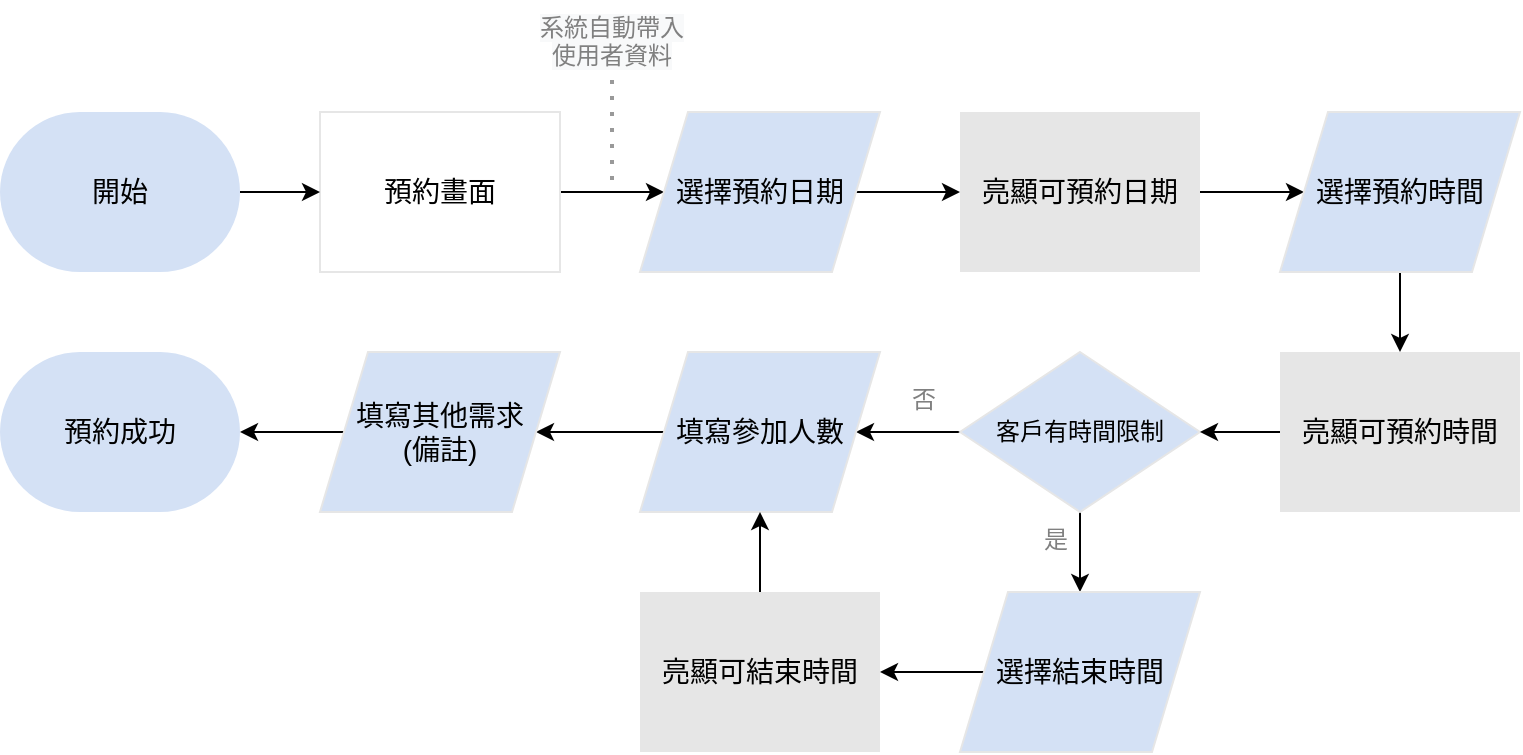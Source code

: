 <mxfile version="13.5.1" type="device"><diagram id="BAkwejOLTtW4pPOnKVsc" name="Page-1"><mxGraphModel dx="946" dy="628" grid="1" gridSize="10" guides="1" tooltips="1" connect="1" arrows="1" fold="1" page="1" pageScale="1" pageWidth="827" pageHeight="1169" math="0" shadow="0"><root><mxCell id="0"/><mxCell id="1" parent="0"/><mxCell id="uXqNaui_vTSWNy_SKRSB-11" style="edgeStyle=orthogonalEdgeStyle;rounded=0;orthogonalLoop=1;jettySize=auto;html=1;exitX=1;exitY=0.5;exitDx=0;exitDy=0;entryX=0;entryY=0.5;entryDx=0;entryDy=0;" edge="1" parent="1" source="uXqNaui_vTSWNy_SKRSB-1" target="uXqNaui_vTSWNy_SKRSB-15"><mxGeometry relative="1" as="geometry"><mxPoint x="320" y="120" as="targetPoint"/></mxGeometry></mxCell><mxCell id="uXqNaui_vTSWNy_SKRSB-1" value="&lt;font style=&quot;font-size: 14px&quot;&gt;預約畫面&lt;/font&gt;" style="rounded=0;whiteSpace=wrap;html=1;fillColor=#FFFFFF;strokeColor=#E6E6E6;" vertex="1" parent="1"><mxGeometry x="160" y="80" width="120" height="80" as="geometry"/></mxCell><mxCell id="uXqNaui_vTSWNy_SKRSB-7" value="&lt;font style=&quot;font-size: 12px&quot; color=&quot;#808080&quot;&gt;&lt;span style=&quot;font-family: &amp;#34;helvetica&amp;#34; ; font-style: normal ; font-weight: 400 ; letter-spacing: normal ; text-indent: 0px ; text-transform: none ; word-spacing: 0px ; background-color: rgb(248 , 249 , 250) ; display: inline ; float: none&quot;&gt;系統自動帶入&lt;/span&gt;&lt;br style=&quot;font-family: &amp;#34;helvetica&amp;#34; ; font-style: normal ; font-weight: 400 ; letter-spacing: normal ; text-indent: 0px ; text-transform: none ; word-spacing: 0px ; background-color: rgb(248 , 249 , 250)&quot;&gt;&lt;span style=&quot;font-family: &amp;#34;helvetica&amp;#34; ; font-style: normal ; font-weight: 400 ; letter-spacing: normal ; text-indent: 0px ; text-transform: none ; word-spacing: 0px ; background-color: rgb(248 , 249 , 250) ; display: inline ; float: none&quot;&gt;使用者資料&lt;/span&gt;&lt;/font&gt;" style="text;whiteSpace=wrap;html=1;align=center;" vertex="1" parent="1"><mxGeometry x="251" y="24" width="110" height="50" as="geometry"/></mxCell><mxCell id="uXqNaui_vTSWNy_SKRSB-23" style="edgeStyle=orthogonalEdgeStyle;rounded=0;orthogonalLoop=1;jettySize=auto;html=1;exitX=1;exitY=0.5;exitDx=0;exitDy=0;entryX=0;entryY=0.5;entryDx=0;entryDy=0;strokeColor=#000000;" edge="1" parent="1" source="uXqNaui_vTSWNy_SKRSB-8" target="uXqNaui_vTSWNy_SKRSB-18"><mxGeometry relative="1" as="geometry"/></mxCell><mxCell id="uXqNaui_vTSWNy_SKRSB-8" value="&lt;span style=&quot;font-size: 14px&quot;&gt;亮顯可預約日期&lt;/span&gt;" style="rounded=0;whiteSpace=wrap;html=1;strokeColor=none;fillColor=#E6E6E6;" vertex="1" parent="1"><mxGeometry x="480" y="80" width="120" height="80" as="geometry"/></mxCell><mxCell id="uXqNaui_vTSWNy_SKRSB-10" style="edgeStyle=orthogonalEdgeStyle;rounded=0;orthogonalLoop=1;jettySize=auto;html=1;exitX=1;exitY=0.5;exitDx=0;exitDy=0;entryX=0;entryY=0.5;entryDx=0;entryDy=0;" edge="1" parent="1" source="uXqNaui_vTSWNy_SKRSB-9" target="uXqNaui_vTSWNy_SKRSB-1"><mxGeometry relative="1" as="geometry"/></mxCell><mxCell id="uXqNaui_vTSWNy_SKRSB-9" value="&lt;font style=&quot;font-size: 14px&quot;&gt;開始&lt;/font&gt;" style="rounded=1;whiteSpace=wrap;html=1;arcSize=50;strokeColor=none;fillColor=#D4E1F5;" vertex="1" parent="1"><mxGeometry y="80" width="120" height="80" as="geometry"/></mxCell><mxCell id="uXqNaui_vTSWNy_SKRSB-12" value="" style="endArrow=none;dashed=1;html=1;dashPattern=1 3;strokeWidth=2;strokeColor=#999999;" edge="1" parent="1"><mxGeometry width="50" height="50" relative="1" as="geometry"><mxPoint x="306" y="114" as="sourcePoint"/><mxPoint x="306" y="64" as="targetPoint"/></mxGeometry></mxCell><mxCell id="uXqNaui_vTSWNy_SKRSB-16" style="edgeStyle=orthogonalEdgeStyle;rounded=0;orthogonalLoop=1;jettySize=auto;html=1;exitX=1;exitY=0.5;exitDx=0;exitDy=0;entryX=0;entryY=0.5;entryDx=0;entryDy=0;" edge="1" parent="1" source="uXqNaui_vTSWNy_SKRSB-15" target="uXqNaui_vTSWNy_SKRSB-8"><mxGeometry relative="1" as="geometry"/></mxCell><mxCell id="uXqNaui_vTSWNy_SKRSB-15" value="&lt;span style=&quot;font-size: 14px&quot;&gt;選擇預約日期&lt;/span&gt;" style="shape=parallelogram;perimeter=parallelogramPerimeter;whiteSpace=wrap;html=1;strokeColor=#E6E6E6;fillColor=#D4E1F5;" vertex="1" parent="1"><mxGeometry x="320" y="80" width="120" height="80" as="geometry"/></mxCell><mxCell id="uXqNaui_vTSWNy_SKRSB-26" style="edgeStyle=orthogonalEdgeStyle;rounded=0;orthogonalLoop=1;jettySize=auto;html=1;exitX=0;exitY=0.5;exitDx=0;exitDy=0;strokeColor=#000000;" edge="1" parent="1" source="uXqNaui_vTSWNy_SKRSB-17" target="uXqNaui_vTSWNy_SKRSB-20"><mxGeometry relative="1" as="geometry"/></mxCell><mxCell id="uXqNaui_vTSWNy_SKRSB-29" style="edgeStyle=orthogonalEdgeStyle;rounded=0;orthogonalLoop=1;jettySize=auto;html=1;exitX=0.5;exitY=1;exitDx=0;exitDy=0;entryX=0.5;entryY=0;entryDx=0;entryDy=0;strokeColor=#000000;" edge="1" parent="1" source="uXqNaui_vTSWNy_SKRSB-17" target="uXqNaui_vTSWNy_SKRSB-27"><mxGeometry relative="1" as="geometry"/></mxCell><mxCell id="uXqNaui_vTSWNy_SKRSB-17" value="客戶有時間限制" style="rhombus;whiteSpace=wrap;html=1;strokeColor=#E6E6E6;fillColor=#D4E1F5;" vertex="1" parent="1"><mxGeometry x="480" y="200" width="120" height="80" as="geometry"/></mxCell><mxCell id="uXqNaui_vTSWNy_SKRSB-24" style="edgeStyle=orthogonalEdgeStyle;rounded=0;orthogonalLoop=1;jettySize=auto;html=1;exitX=0.5;exitY=1;exitDx=0;exitDy=0;entryX=0.5;entryY=0;entryDx=0;entryDy=0;strokeColor=#000000;" edge="1" parent="1" source="uXqNaui_vTSWNy_SKRSB-18" target="uXqNaui_vTSWNy_SKRSB-19"><mxGeometry relative="1" as="geometry"/></mxCell><mxCell id="uXqNaui_vTSWNy_SKRSB-18" value="&lt;span style=&quot;font-size: 14px&quot;&gt;選擇預約時間&lt;/span&gt;" style="shape=parallelogram;perimeter=parallelogramPerimeter;whiteSpace=wrap;html=1;strokeColor=#E6E6E6;fillColor=#D4E1F5;" vertex="1" parent="1"><mxGeometry x="640" y="80" width="120" height="80" as="geometry"/></mxCell><mxCell id="uXqNaui_vTSWNy_SKRSB-25" style="edgeStyle=orthogonalEdgeStyle;rounded=0;orthogonalLoop=1;jettySize=auto;html=1;exitX=0;exitY=0.5;exitDx=0;exitDy=0;entryX=1;entryY=0.5;entryDx=0;entryDy=0;strokeColor=#000000;" edge="1" parent="1" source="uXqNaui_vTSWNy_SKRSB-19" target="uXqNaui_vTSWNy_SKRSB-17"><mxGeometry relative="1" as="geometry"/></mxCell><mxCell id="uXqNaui_vTSWNy_SKRSB-19" value="&lt;span style=&quot;font-size: 14px&quot;&gt;亮顯&lt;/span&gt;&lt;span style=&quot;font-size: 14px&quot;&gt;可預約時間&lt;/span&gt;" style="rounded=0;whiteSpace=wrap;html=1;strokeColor=none;fillColor=#E6E6E6;" vertex="1" parent="1"><mxGeometry x="640" y="200" width="120" height="80" as="geometry"/></mxCell><mxCell id="uXqNaui_vTSWNy_SKRSB-32" style="edgeStyle=orthogonalEdgeStyle;rounded=0;orthogonalLoop=1;jettySize=auto;html=1;exitX=0;exitY=0.5;exitDx=0;exitDy=0;entryX=1;entryY=0.5;entryDx=0;entryDy=0;strokeColor=#000000;" edge="1" parent="1" source="uXqNaui_vTSWNy_SKRSB-20" target="uXqNaui_vTSWNy_SKRSB-21"><mxGeometry relative="1" as="geometry"/></mxCell><mxCell id="uXqNaui_vTSWNy_SKRSB-20" value="&lt;span style=&quot;font-size: 14px&quot;&gt;填寫參加人數&lt;/span&gt;" style="shape=parallelogram;perimeter=parallelogramPerimeter;whiteSpace=wrap;html=1;strokeColor=#E6E6E6;fillColor=#D4E1F5;" vertex="1" parent="1"><mxGeometry x="320" y="200" width="120" height="80" as="geometry"/></mxCell><mxCell id="uXqNaui_vTSWNy_SKRSB-33" style="edgeStyle=orthogonalEdgeStyle;rounded=0;orthogonalLoop=1;jettySize=auto;html=1;exitX=0;exitY=0.5;exitDx=0;exitDy=0;entryX=1;entryY=0.5;entryDx=0;entryDy=0;strokeColor=#000000;" edge="1" parent="1" source="uXqNaui_vTSWNy_SKRSB-21" target="uXqNaui_vTSWNy_SKRSB-22"><mxGeometry relative="1" as="geometry"/></mxCell><mxCell id="uXqNaui_vTSWNy_SKRSB-21" value="&lt;span style=&quot;font-size: 14px&quot;&gt;填寫其他需求&lt;br&gt;(備註)&lt;br&gt;&lt;/span&gt;" style="shape=parallelogram;perimeter=parallelogramPerimeter;whiteSpace=wrap;html=1;strokeColor=#E6E6E6;fillColor=#D4E1F5;" vertex="1" parent="1"><mxGeometry x="160" y="200" width="120" height="80" as="geometry"/></mxCell><mxCell id="uXqNaui_vTSWNy_SKRSB-22" value="&lt;font style=&quot;font-size: 14px&quot;&gt;預約成功&lt;/font&gt;" style="rounded=1;whiteSpace=wrap;html=1;arcSize=50;strokeColor=none;fillColor=#D4E1F5;" vertex="1" parent="1"><mxGeometry y="200" width="120" height="80" as="geometry"/></mxCell><mxCell id="uXqNaui_vTSWNy_SKRSB-30" style="edgeStyle=orthogonalEdgeStyle;rounded=0;orthogonalLoop=1;jettySize=auto;html=1;exitX=0;exitY=0.5;exitDx=0;exitDy=0;entryX=1;entryY=0.5;entryDx=0;entryDy=0;strokeColor=#000000;" edge="1" parent="1" source="uXqNaui_vTSWNy_SKRSB-27" target="uXqNaui_vTSWNy_SKRSB-28"><mxGeometry relative="1" as="geometry"/></mxCell><mxCell id="uXqNaui_vTSWNy_SKRSB-27" value="&lt;span style=&quot;font-size: 14px&quot;&gt;選擇結束時間&lt;/span&gt;" style="shape=parallelogram;perimeter=parallelogramPerimeter;whiteSpace=wrap;html=1;strokeColor=#E6E6E6;fillColor=#D4E1F5;" vertex="1" parent="1"><mxGeometry x="480" y="320" width="120" height="80" as="geometry"/></mxCell><mxCell id="uXqNaui_vTSWNy_SKRSB-31" style="edgeStyle=orthogonalEdgeStyle;rounded=0;orthogonalLoop=1;jettySize=auto;html=1;exitX=0.5;exitY=0;exitDx=0;exitDy=0;entryX=0.5;entryY=1;entryDx=0;entryDy=0;strokeColor=#000000;" edge="1" parent="1" source="uXqNaui_vTSWNy_SKRSB-28" target="uXqNaui_vTSWNy_SKRSB-20"><mxGeometry relative="1" as="geometry"/></mxCell><mxCell id="uXqNaui_vTSWNy_SKRSB-28" value="&lt;span style=&quot;font-size: 14px&quot;&gt;亮顯&lt;/span&gt;&lt;span style=&quot;font-size: 14px&quot;&gt;可結束時間&lt;/span&gt;" style="rounded=0;whiteSpace=wrap;html=1;strokeColor=none;fillColor=#E6E6E6;" vertex="1" parent="1"><mxGeometry x="320" y="320" width="120" height="80" as="geometry"/></mxCell><mxCell id="uXqNaui_vTSWNy_SKRSB-34" value="&lt;font color=&quot;#808080&quot; face=&quot;helvetica&quot;&gt;是&lt;/font&gt;" style="text;whiteSpace=wrap;html=1;align=center;" vertex="1" parent="1"><mxGeometry x="510" y="280" width="36" height="30" as="geometry"/></mxCell><mxCell id="uXqNaui_vTSWNy_SKRSB-35" value="&lt;font color=&quot;#808080&quot; face=&quot;helvetica&quot;&gt;否&lt;/font&gt;" style="text;whiteSpace=wrap;html=1;align=center;" vertex="1" parent="1"><mxGeometry x="444" y="210" width="36" height="30" as="geometry"/></mxCell></root></mxGraphModel></diagram></mxfile>